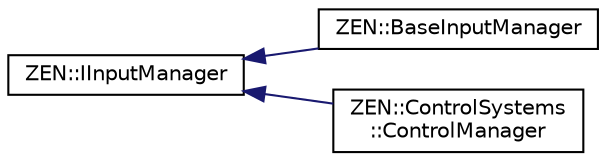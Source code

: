 digraph "Graphical Class Hierarchy"
{
 // LATEX_PDF_SIZE
  edge [fontname="Helvetica",fontsize="10",labelfontname="Helvetica",labelfontsize="10"];
  node [fontname="Helvetica",fontsize="10",shape=record];
  rankdir="LR";
  Node0 [label="ZEN::IInputManager",height=0.2,width=0.4,color="black", fillcolor="white", style="filled",URL="$classZEN_1_1IInputManager.html",tooltip=" "];
  Node0 -> Node1 [dir="back",color="midnightblue",fontsize="10",style="solid",fontname="Helvetica"];
  Node1 [label="ZEN::BaseInputManager",height=0.2,width=0.4,color="black", fillcolor="white", style="filled",URL="$classZEN_1_1BaseInputManager.html",tooltip=" "];
  Node0 -> Node2 [dir="back",color="midnightblue",fontsize="10",style="solid",fontname="Helvetica"];
  Node2 [label="ZEN::ControlSystems\l::ControlManager",height=0.2,width=0.4,color="black", fillcolor="white", style="filled",URL="$classZEN_1_1ControlSystems_1_1ControlManager.html",tooltip=" "];
}
